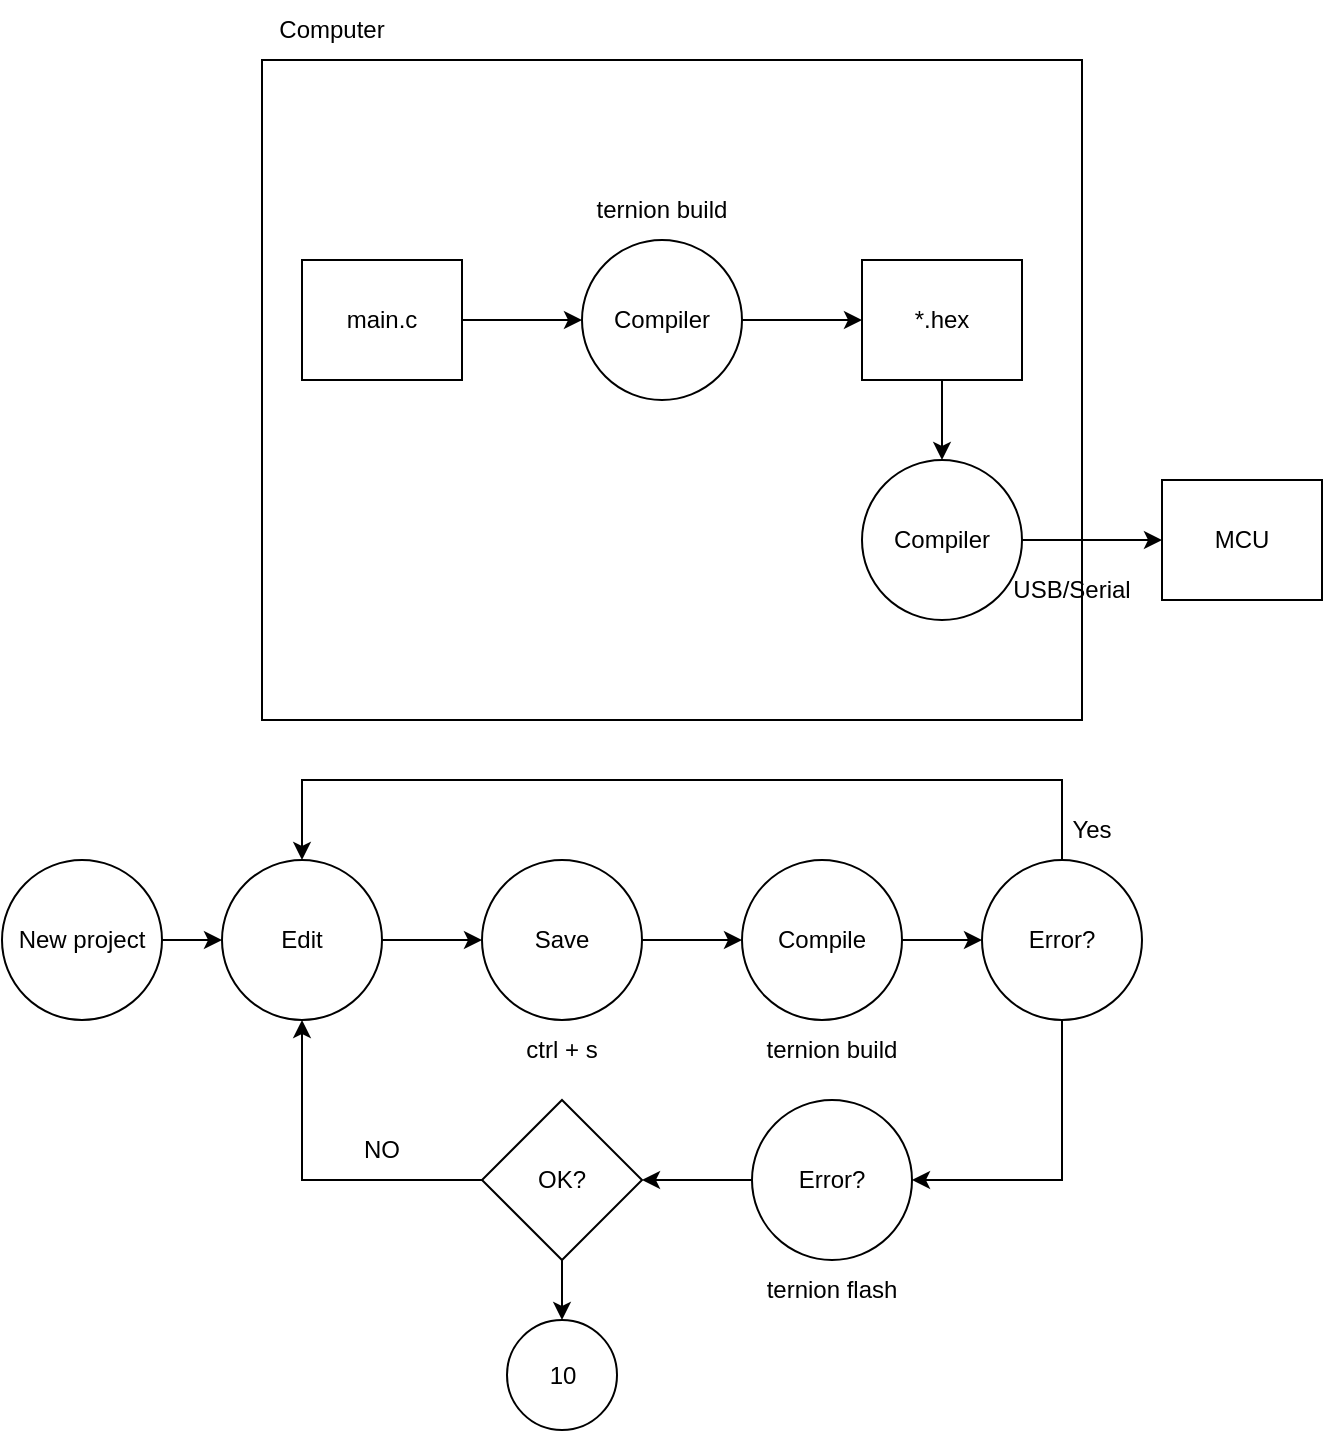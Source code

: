 <mxfile version="24.0.5" type="github">
  <diagram name="หน้า-1" id="_I3MNZV7jnPhuc-B1Y3j">
    <mxGraphModel dx="1036" dy="408" grid="1" gridSize="10" guides="1" tooltips="1" connect="1" arrows="1" fold="1" page="1" pageScale="1" pageWidth="850" pageHeight="1100" math="0" shadow="0">
      <root>
        <mxCell id="0" />
        <mxCell id="1" parent="0" />
        <mxCell id="yFh93CZrAQeqHHn5NND2-10" value="" style="rounded=0;whiteSpace=wrap;html=1;" vertex="1" parent="1">
          <mxGeometry x="180" y="40" width="410" height="330" as="geometry" />
        </mxCell>
        <mxCell id="yFh93CZrAQeqHHn5NND2-6" value="" style="edgeStyle=orthogonalEdgeStyle;rounded=0;orthogonalLoop=1;jettySize=auto;html=1;" edge="1" parent="1" source="yFh93CZrAQeqHHn5NND2-1" target="yFh93CZrAQeqHHn5NND2-2">
          <mxGeometry relative="1" as="geometry" />
        </mxCell>
        <mxCell id="yFh93CZrAQeqHHn5NND2-1" value="main.c" style="rounded=0;whiteSpace=wrap;html=1;" vertex="1" parent="1">
          <mxGeometry x="200" y="140" width="80" height="60" as="geometry" />
        </mxCell>
        <mxCell id="yFh93CZrAQeqHHn5NND2-5" value="" style="edgeStyle=orthogonalEdgeStyle;rounded=0;orthogonalLoop=1;jettySize=auto;html=1;" edge="1" parent="1" source="yFh93CZrAQeqHHn5NND2-2" target="yFh93CZrAQeqHHn5NND2-4">
          <mxGeometry relative="1" as="geometry" />
        </mxCell>
        <mxCell id="yFh93CZrAQeqHHn5NND2-2" value="Compiler" style="ellipse;whiteSpace=wrap;html=1;aspect=fixed;" vertex="1" parent="1">
          <mxGeometry x="340" y="130" width="80" height="80" as="geometry" />
        </mxCell>
        <mxCell id="yFh93CZrAQeqHHn5NND2-3" value="MCU" style="rounded=0;whiteSpace=wrap;html=1;" vertex="1" parent="1">
          <mxGeometry x="630" y="250" width="80" height="60" as="geometry" />
        </mxCell>
        <mxCell id="yFh93CZrAQeqHHn5NND2-8" value="" style="edgeStyle=orthogonalEdgeStyle;rounded=0;orthogonalLoop=1;jettySize=auto;html=1;" edge="1" parent="1" source="yFh93CZrAQeqHHn5NND2-4" target="yFh93CZrAQeqHHn5NND2-7">
          <mxGeometry relative="1" as="geometry" />
        </mxCell>
        <mxCell id="yFh93CZrAQeqHHn5NND2-4" value="*.hex" style="rounded=0;whiteSpace=wrap;html=1;" vertex="1" parent="1">
          <mxGeometry x="480" y="140" width="80" height="60" as="geometry" />
        </mxCell>
        <mxCell id="yFh93CZrAQeqHHn5NND2-16" value="" style="edgeStyle=orthogonalEdgeStyle;rounded=0;orthogonalLoop=1;jettySize=auto;html=1;" edge="1" parent="1" source="yFh93CZrAQeqHHn5NND2-7" target="yFh93CZrAQeqHHn5NND2-3">
          <mxGeometry relative="1" as="geometry" />
        </mxCell>
        <mxCell id="yFh93CZrAQeqHHn5NND2-7" value="Compiler" style="ellipse;whiteSpace=wrap;html=1;aspect=fixed;" vertex="1" parent="1">
          <mxGeometry x="480" y="240" width="80" height="80" as="geometry" />
        </mxCell>
        <mxCell id="yFh93CZrAQeqHHn5NND2-11" value="ternion build" style="text;html=1;align=center;verticalAlign=middle;whiteSpace=wrap;rounded=0;" vertex="1" parent="1">
          <mxGeometry x="335" y="100" width="90" height="30" as="geometry" />
        </mxCell>
        <mxCell id="yFh93CZrAQeqHHn5NND2-12" value="Computer" style="text;html=1;align=center;verticalAlign=middle;whiteSpace=wrap;rounded=0;" vertex="1" parent="1">
          <mxGeometry x="170" y="10" width="90" height="30" as="geometry" />
        </mxCell>
        <mxCell id="yFh93CZrAQeqHHn5NND2-13" value="USB/Serial" style="text;html=1;align=center;verticalAlign=middle;whiteSpace=wrap;rounded=0;" vertex="1" parent="1">
          <mxGeometry x="540" y="290" width="90" height="30" as="geometry" />
        </mxCell>
        <mxCell id="yFh93CZrAQeqHHn5NND2-21" value="" style="edgeStyle=orthogonalEdgeStyle;rounded=0;orthogonalLoop=1;jettySize=auto;html=1;" edge="1" parent="1" source="yFh93CZrAQeqHHn5NND2-17" target="yFh93CZrAQeqHHn5NND2-18">
          <mxGeometry relative="1" as="geometry" />
        </mxCell>
        <mxCell id="yFh93CZrAQeqHHn5NND2-17" value="Edit" style="ellipse;whiteSpace=wrap;html=1;aspect=fixed;" vertex="1" parent="1">
          <mxGeometry x="160" y="440" width="80" height="80" as="geometry" />
        </mxCell>
        <mxCell id="yFh93CZrAQeqHHn5NND2-22" value="" style="edgeStyle=orthogonalEdgeStyle;rounded=0;orthogonalLoop=1;jettySize=auto;html=1;" edge="1" parent="1" source="yFh93CZrAQeqHHn5NND2-18" target="yFh93CZrAQeqHHn5NND2-19">
          <mxGeometry relative="1" as="geometry" />
        </mxCell>
        <mxCell id="yFh93CZrAQeqHHn5NND2-18" value="Save" style="ellipse;whiteSpace=wrap;html=1;aspect=fixed;" vertex="1" parent="1">
          <mxGeometry x="290" y="440" width="80" height="80" as="geometry" />
        </mxCell>
        <mxCell id="yFh93CZrAQeqHHn5NND2-23" value="" style="edgeStyle=orthogonalEdgeStyle;rounded=0;orthogonalLoop=1;jettySize=auto;html=1;" edge="1" parent="1" source="yFh93CZrAQeqHHn5NND2-19" target="yFh93CZrAQeqHHn5NND2-20">
          <mxGeometry relative="1" as="geometry" />
        </mxCell>
        <mxCell id="yFh93CZrAQeqHHn5NND2-19" value="Compile" style="ellipse;whiteSpace=wrap;html=1;aspect=fixed;" vertex="1" parent="1">
          <mxGeometry x="420" y="440" width="80" height="80" as="geometry" />
        </mxCell>
        <mxCell id="yFh93CZrAQeqHHn5NND2-24" style="edgeStyle=orthogonalEdgeStyle;rounded=0;orthogonalLoop=1;jettySize=auto;html=1;entryX=0.5;entryY=0;entryDx=0;entryDy=0;" edge="1" parent="1" source="yFh93CZrAQeqHHn5NND2-20" target="yFh93CZrAQeqHHn5NND2-17">
          <mxGeometry relative="1" as="geometry">
            <Array as="points">
              <mxPoint x="580" y="400" />
              <mxPoint x="200" y="400" />
            </Array>
          </mxGeometry>
        </mxCell>
        <mxCell id="yFh93CZrAQeqHHn5NND2-29" style="edgeStyle=orthogonalEdgeStyle;rounded=0;orthogonalLoop=1;jettySize=auto;html=1;entryX=1;entryY=0.5;entryDx=0;entryDy=0;" edge="1" parent="1" source="yFh93CZrAQeqHHn5NND2-20" target="yFh93CZrAQeqHHn5NND2-28">
          <mxGeometry relative="1" as="geometry">
            <Array as="points">
              <mxPoint x="580" y="600" />
            </Array>
          </mxGeometry>
        </mxCell>
        <mxCell id="yFh93CZrAQeqHHn5NND2-20" value="Error?" style="ellipse;whiteSpace=wrap;html=1;aspect=fixed;" vertex="1" parent="1">
          <mxGeometry x="540" y="440" width="80" height="80" as="geometry" />
        </mxCell>
        <mxCell id="yFh93CZrAQeqHHn5NND2-25" value="Yes" style="text;html=1;align=center;verticalAlign=middle;whiteSpace=wrap;rounded=0;" vertex="1" parent="1">
          <mxGeometry x="550" y="410" width="90" height="30" as="geometry" />
        </mxCell>
        <mxCell id="yFh93CZrAQeqHHn5NND2-26" value="ternion build" style="text;html=1;align=center;verticalAlign=middle;whiteSpace=wrap;rounded=0;" vertex="1" parent="1">
          <mxGeometry x="410" y="520" width="110" height="30" as="geometry" />
        </mxCell>
        <mxCell id="yFh93CZrAQeqHHn5NND2-27" value="ctrl + s" style="text;html=1;align=center;verticalAlign=middle;whiteSpace=wrap;rounded=0;" vertex="1" parent="1">
          <mxGeometry x="275" y="520" width="110" height="30" as="geometry" />
        </mxCell>
        <mxCell id="yFh93CZrAQeqHHn5NND2-31" value="" style="edgeStyle=orthogonalEdgeStyle;rounded=0;orthogonalLoop=1;jettySize=auto;html=1;" edge="1" parent="1" source="yFh93CZrAQeqHHn5NND2-28" target="yFh93CZrAQeqHHn5NND2-30">
          <mxGeometry relative="1" as="geometry" />
        </mxCell>
        <mxCell id="yFh93CZrAQeqHHn5NND2-28" value="Error?" style="ellipse;whiteSpace=wrap;html=1;aspect=fixed;" vertex="1" parent="1">
          <mxGeometry x="425" y="560" width="80" height="80" as="geometry" />
        </mxCell>
        <mxCell id="yFh93CZrAQeqHHn5NND2-32" style="edgeStyle=orthogonalEdgeStyle;rounded=0;orthogonalLoop=1;jettySize=auto;html=1;entryX=0.5;entryY=1;entryDx=0;entryDy=0;" edge="1" parent="1" source="yFh93CZrAQeqHHn5NND2-30" target="yFh93CZrAQeqHHn5NND2-17">
          <mxGeometry relative="1" as="geometry" />
        </mxCell>
        <mxCell id="yFh93CZrAQeqHHn5NND2-35" value="" style="edgeStyle=orthogonalEdgeStyle;rounded=0;orthogonalLoop=1;jettySize=auto;html=1;" edge="1" parent="1" source="yFh93CZrAQeqHHn5NND2-30" target="yFh93CZrAQeqHHn5NND2-34">
          <mxGeometry relative="1" as="geometry" />
        </mxCell>
        <mxCell id="yFh93CZrAQeqHHn5NND2-30" value="OK?" style="rhombus;whiteSpace=wrap;html=1;" vertex="1" parent="1">
          <mxGeometry x="290" y="560" width="80" height="80" as="geometry" />
        </mxCell>
        <mxCell id="yFh93CZrAQeqHHn5NND2-33" value="NO" style="text;html=1;align=center;verticalAlign=middle;whiteSpace=wrap;rounded=0;" vertex="1" parent="1">
          <mxGeometry x="185" y="570" width="110" height="30" as="geometry" />
        </mxCell>
        <mxCell id="yFh93CZrAQeqHHn5NND2-34" value="10" style="ellipse;whiteSpace=wrap;html=1;aspect=fixed;" vertex="1" parent="1">
          <mxGeometry x="302.5" y="670" width="55" height="55" as="geometry" />
        </mxCell>
        <mxCell id="yFh93CZrAQeqHHn5NND2-38" value="" style="edgeStyle=orthogonalEdgeStyle;rounded=0;orthogonalLoop=1;jettySize=auto;html=1;" edge="1" parent="1" source="yFh93CZrAQeqHHn5NND2-36" target="yFh93CZrAQeqHHn5NND2-17">
          <mxGeometry relative="1" as="geometry" />
        </mxCell>
        <mxCell id="yFh93CZrAQeqHHn5NND2-36" value="New project" style="ellipse;whiteSpace=wrap;html=1;aspect=fixed;" vertex="1" parent="1">
          <mxGeometry x="50" y="440" width="80" height="80" as="geometry" />
        </mxCell>
        <mxCell id="yFh93CZrAQeqHHn5NND2-39" value="ternion flash" style="text;html=1;align=center;verticalAlign=middle;whiteSpace=wrap;rounded=0;" vertex="1" parent="1">
          <mxGeometry x="410" y="640" width="110" height="30" as="geometry" />
        </mxCell>
      </root>
    </mxGraphModel>
  </diagram>
</mxfile>
